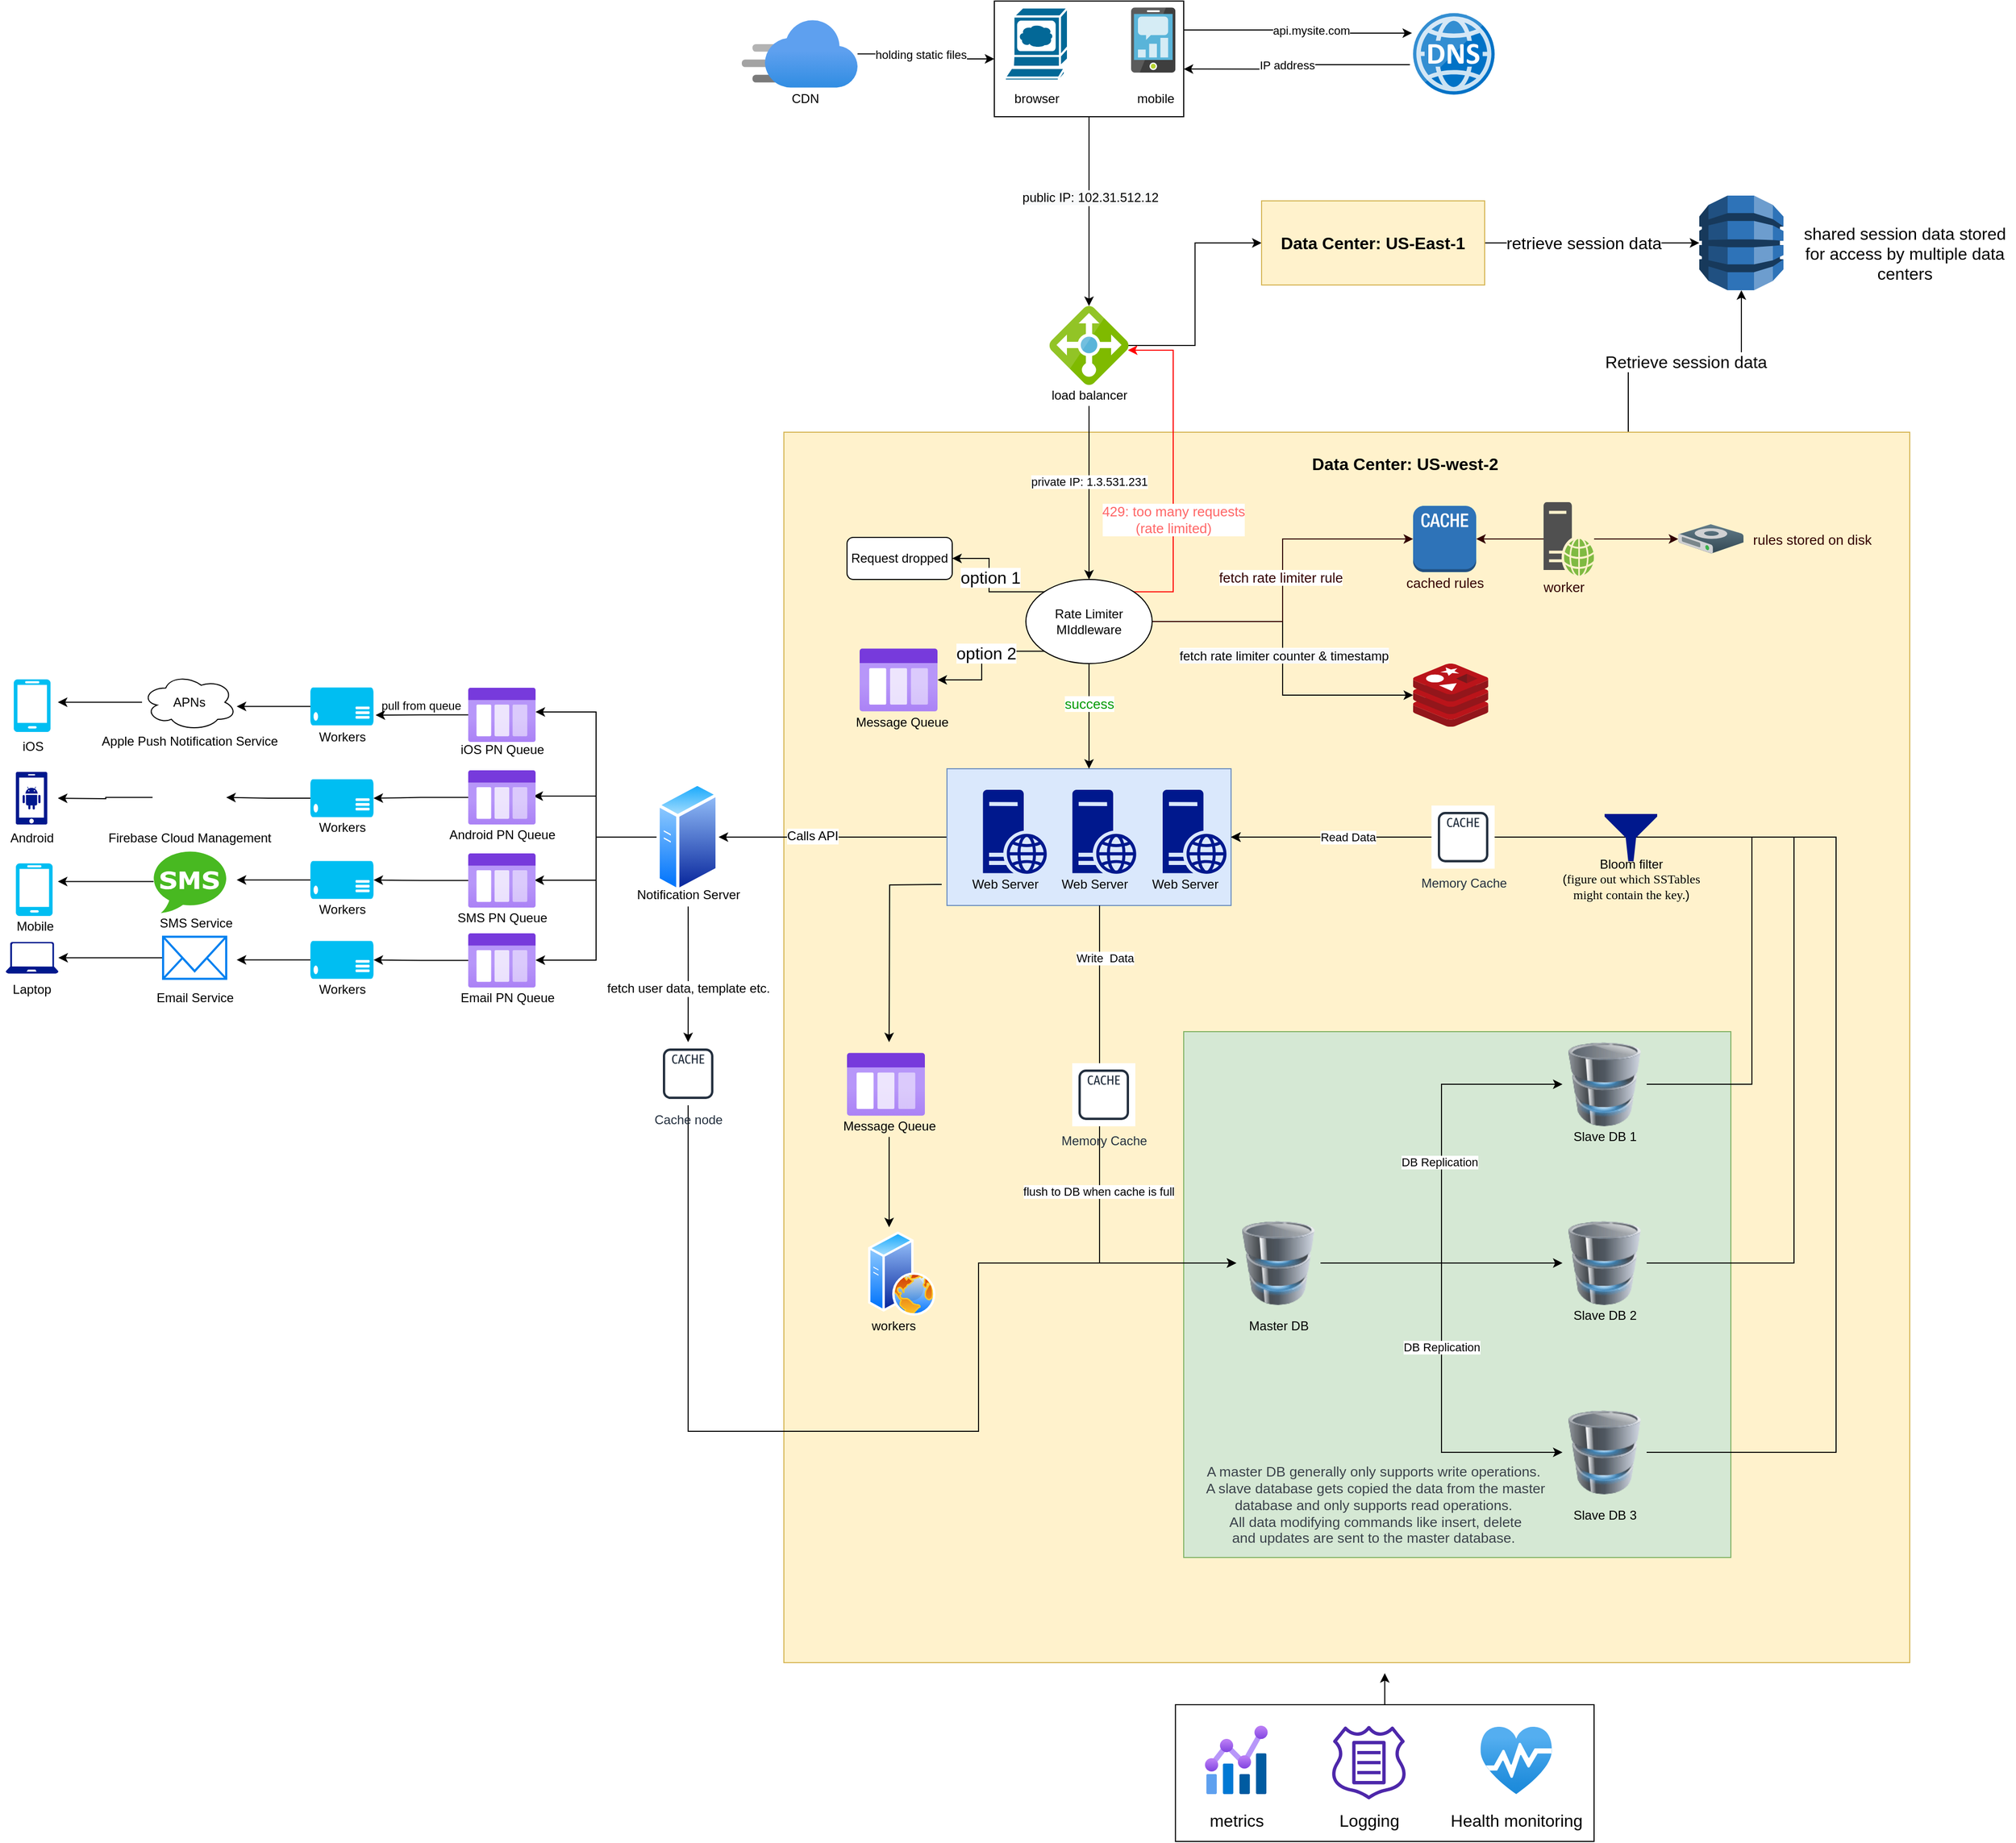 <mxfile version="17.4.0" type="github">
  <diagram id="g0Z6g3J7pojiBN2R_kV6" name="Page-1">
    <mxGraphModel dx="2926" dy="1129" grid="1" gridSize="10" guides="1" tooltips="1" connect="1" arrows="1" fold="1" page="1" pageScale="1" pageWidth="850" pageHeight="1100" math="0" shadow="0">
      <root>
        <mxCell id="0" />
        <mxCell id="1" parent="0" />
        <mxCell id="DfYn52cSpguC2fwRRlm1-100" style="edgeStyle=orthogonalEdgeStyle;rounded=0;orthogonalLoop=1;jettySize=auto;html=1;fontSize=16;strokeColor=default;" parent="1" source="DfYn52cSpguC2fwRRlm1-99" edge="1">
          <mxGeometry relative="1" as="geometry">
            <mxPoint x="321.08" y="1660" as="targetPoint" />
          </mxGeometry>
        </mxCell>
        <mxCell id="DfYn52cSpguC2fwRRlm1-99" value="" style="rounded=0;whiteSpace=wrap;html=1;fontSize=16;" parent="1" vertex="1">
          <mxGeometry x="122.16" y="1690" width="397.84" height="130" as="geometry" />
        </mxCell>
        <mxCell id="DfYn52cSpguC2fwRRlm1-88" value="Retrieve session data" style="edgeStyle=orthogonalEdgeStyle;rounded=0;orthogonalLoop=1;jettySize=auto;html=1;exitX=0.75;exitY=0;exitDx=0;exitDy=0;fontSize=16;strokeColor=default;" parent="1" source="DfYn52cSpguC2fwRRlm1-80" target="DfYn52cSpguC2fwRRlm1-84" edge="1">
          <mxGeometry relative="1" as="geometry" />
        </mxCell>
        <mxCell id="DfYn52cSpguC2fwRRlm1-80" value="" style="rounded=0;whiteSpace=wrap;html=1;fillColor=#fff2cc;strokeColor=#d6b656;" parent="1" vertex="1">
          <mxGeometry x="-250" y="480" width="1070" height="1170" as="geometry" />
        </mxCell>
        <mxCell id="DfYn52cSpguC2fwRRlm1-79" value="Request dropped" style="rounded=1;whiteSpace=wrap;html=1;" parent="1" vertex="1">
          <mxGeometry x="-190" y="580" width="100" height="40" as="geometry" />
        </mxCell>
        <mxCell id="DfYn52cSpguC2fwRRlm1-51" value="" style="verticalLabelPosition=bottom;verticalAlign=top;html=1;shape=mxgraph.basic.rect;fillColor2=none;strokeWidth=1;size=20;indent=5;fillColor=#d5e8d4;strokeColor=#82b366;" parent="1" vertex="1">
          <mxGeometry x="130" y="1050" width="520" height="500" as="geometry" />
        </mxCell>
        <mxCell id="_JEKKD6USTA5bYfqpJS9-34" style="edgeStyle=orthogonalEdgeStyle;rounded=0;orthogonalLoop=1;jettySize=auto;html=1;exitX=0;exitY=0.5;exitDx=0;exitDy=0;entryX=1;entryY=0.5;entryDx=0;entryDy=0;fontSize=12;" edge="1" parent="1" source="DfYn52cSpguC2fwRRlm1-48" target="_JEKKD6USTA5bYfqpJS9-12">
          <mxGeometry relative="1" as="geometry" />
        </mxCell>
        <mxCell id="_JEKKD6USTA5bYfqpJS9-72" value="Calls API" style="edgeLabel;html=1;align=center;verticalAlign=middle;resizable=0;points=[];fontSize=12;" vertex="1" connectable="0" parent="_JEKKD6USTA5bYfqpJS9-34">
          <mxGeometry x="0.18" y="-1" relative="1" as="geometry">
            <mxPoint as="offset" />
          </mxGeometry>
        </mxCell>
        <mxCell id="DfYn52cSpguC2fwRRlm1-48" value="" style="rounded=0;whiteSpace=wrap;html=1;fillColor=#dae8fc;strokeColor=#6c8ebf;" parent="1" vertex="1">
          <mxGeometry x="-95" y="800" width="270" height="130" as="geometry" />
        </mxCell>
        <mxCell id="DfYn52cSpguC2fwRRlm1-7" style="edgeStyle=orthogonalEdgeStyle;rounded=0;orthogonalLoop=1;jettySize=auto;html=1;exitX=1;exitY=0.25;exitDx=0;exitDy=0;entryX=-0.013;entryY=0.245;entryDx=0;entryDy=0;entryPerimeter=0;" parent="1" source="DfYn52cSpguC2fwRRlm1-5" target="DfYn52cSpguC2fwRRlm1-6" edge="1">
          <mxGeometry relative="1" as="geometry" />
        </mxCell>
        <mxCell id="DfYn52cSpguC2fwRRlm1-8" value="api.mysite.com" style="edgeLabel;html=1;align=center;verticalAlign=middle;resizable=0;points=[];" parent="DfYn52cSpguC2fwRRlm1-7" vertex="1" connectable="0">
          <mxGeometry x="0.127" y="3" relative="1" as="geometry">
            <mxPoint as="offset" />
          </mxGeometry>
        </mxCell>
        <mxCell id="DfYn52cSpguC2fwRRlm1-19" style="edgeStyle=orthogonalEdgeStyle;rounded=0;orthogonalLoop=1;jettySize=auto;html=1;" parent="1" source="DfYn52cSpguC2fwRRlm1-5" target="DfYn52cSpguC2fwRRlm1-18" edge="1">
          <mxGeometry relative="1" as="geometry" />
        </mxCell>
        <mxCell id="DfYn52cSpguC2fwRRlm1-28" value="&lt;span style=&quot;font-size: 12px ; background-color: rgb(248 , 249 , 250)&quot;&gt;public IP: 102.31.512.12&lt;/span&gt;" style="edgeLabel;html=1;align=center;verticalAlign=middle;resizable=0;points=[];" parent="DfYn52cSpguC2fwRRlm1-19" vertex="1" connectable="0">
          <mxGeometry x="-0.144" y="1" relative="1" as="geometry">
            <mxPoint as="offset" />
          </mxGeometry>
        </mxCell>
        <mxCell id="DfYn52cSpguC2fwRRlm1-5" value="" style="rounded=0;whiteSpace=wrap;html=1;" parent="1" vertex="1">
          <mxGeometry x="-50" y="70" width="180" height="110" as="geometry" />
        </mxCell>
        <mxCell id="DfYn52cSpguC2fwRRlm1-1" value="" style="shape=mxgraph.cisco.computers_and_peripherals.web_browser;html=1;pointerEvents=1;dashed=0;fillColor=#036897;strokeColor=#ffffff;strokeWidth=2;verticalLabelPosition=bottom;verticalAlign=top;align=center;outlineConnect=0;" parent="1" vertex="1">
          <mxGeometry x="-40" y="76.11" width="60" height="69.5" as="geometry" />
        </mxCell>
        <mxCell id="DfYn52cSpguC2fwRRlm1-9" style="edgeStyle=orthogonalEdgeStyle;rounded=0;orthogonalLoop=1;jettySize=auto;html=1;entryX=1;entryY=0.588;entryDx=0;entryDy=0;entryPerimeter=0;exitX=-0.039;exitY=0.632;exitDx=0;exitDy=0;exitPerimeter=0;" parent="1" source="DfYn52cSpguC2fwRRlm1-6" target="DfYn52cSpguC2fwRRlm1-5" edge="1">
          <mxGeometry relative="1" as="geometry" />
        </mxCell>
        <mxCell id="DfYn52cSpguC2fwRRlm1-10" value="IP address" style="edgeLabel;html=1;align=center;verticalAlign=middle;resizable=0;points=[];" parent="DfYn52cSpguC2fwRRlm1-9" vertex="1" connectable="0">
          <mxGeometry x="0.107" y="-4" relative="1" as="geometry">
            <mxPoint as="offset" />
          </mxGeometry>
        </mxCell>
        <mxCell id="DfYn52cSpguC2fwRRlm1-6" value="" style="sketch=0;aspect=fixed;html=1;points=[];align=center;image;fontSize=12;image=img/lib/mscae/DNS.svg;" parent="1" vertex="1">
          <mxGeometry x="348" y="81.5" width="77.5" height="77.5" as="geometry" />
        </mxCell>
        <mxCell id="DfYn52cSpguC2fwRRlm1-12" style="edgeStyle=orthogonalEdgeStyle;rounded=0;orthogonalLoop=1;jettySize=auto;html=1;entryX=0;entryY=0.5;entryDx=0;entryDy=0;" parent="1" source="DfYn52cSpguC2fwRRlm1-11" target="DfYn52cSpguC2fwRRlm1-5" edge="1">
          <mxGeometry relative="1" as="geometry">
            <mxPoint x="-60" y="110.855" as="targetPoint" />
          </mxGeometry>
        </mxCell>
        <mxCell id="DfYn52cSpguC2fwRRlm1-13" value="holding static files" style="edgeLabel;html=1;align=center;verticalAlign=middle;resizable=0;points=[];" parent="DfYn52cSpguC2fwRRlm1-12" vertex="1" connectable="0">
          <mxGeometry x="0.012" relative="1" as="geometry">
            <mxPoint x="-5" y="-3" as="offset" />
          </mxGeometry>
        </mxCell>
        <mxCell id="DfYn52cSpguC2fwRRlm1-11" value="" style="aspect=fixed;html=1;points=[];align=center;image;fontSize=12;image=img/lib/azure2/app_services/CDN_Profiles.svg;" parent="1" vertex="1">
          <mxGeometry x="-290" y="87.89" width="110" height="64.71" as="geometry" />
        </mxCell>
        <mxCell id="DfYn52cSpguC2fwRRlm1-14" value="CDN" style="text;html=1;align=center;verticalAlign=middle;resizable=0;points=[];autosize=1;strokeColor=none;fillColor=none;" parent="1" vertex="1">
          <mxGeometry x="-250" y="152.6" width="40" height="20" as="geometry" />
        </mxCell>
        <mxCell id="DfYn52cSpguC2fwRRlm1-15" value="" style="sketch=0;aspect=fixed;html=1;points=[];align=center;image;fontSize=12;image=img/lib/mscae/Mobile_Engagement.svg;" parent="1" vertex="1">
          <mxGeometry x="80" y="76.11" width="42.16" height="62" as="geometry" />
        </mxCell>
        <mxCell id="DfYn52cSpguC2fwRRlm1-16" value="browser" style="text;html=1;align=center;verticalAlign=middle;resizable=0;points=[];autosize=1;strokeColor=none;fillColor=none;" parent="1" vertex="1">
          <mxGeometry x="-40" y="152.6" width="60" height="20" as="geometry" />
        </mxCell>
        <mxCell id="DfYn52cSpguC2fwRRlm1-17" value="mobile" style="text;html=1;align=center;verticalAlign=middle;resizable=0;points=[];autosize=1;strokeColor=none;fillColor=none;" parent="1" vertex="1">
          <mxGeometry x="77.5" y="152.6" width="50" height="20" as="geometry" />
        </mxCell>
        <mxCell id="DfYn52cSpguC2fwRRlm1-83" style="edgeStyle=orthogonalEdgeStyle;rounded=0;orthogonalLoop=1;jettySize=auto;html=1;entryX=0;entryY=0.5;entryDx=0;entryDy=0;fontSize=16;strokeColor=default;" parent="1" source="DfYn52cSpguC2fwRRlm1-18" target="DfYn52cSpguC2fwRRlm1-82" edge="1">
          <mxGeometry relative="1" as="geometry" />
        </mxCell>
        <mxCell id="DfYn52cSpguC2fwRRlm1-18" value="" style="sketch=0;aspect=fixed;html=1;points=[];align=center;image;fontSize=12;image=img/lib/mscae/Load_Balancer_feature.svg;" parent="1" vertex="1">
          <mxGeometry x="2.5" y="360" width="75" height="75" as="geometry" />
        </mxCell>
        <mxCell id="DfYn52cSpguC2fwRRlm1-26" style="edgeStyle=orthogonalEdgeStyle;rounded=0;orthogonalLoop=1;jettySize=auto;html=1;entryX=0.5;entryY=0;entryDx=0;entryDy=0;" parent="1" source="DfYn52cSpguC2fwRRlm1-21" target="DfYn52cSpguC2fwRRlm1-22" edge="1">
          <mxGeometry relative="1" as="geometry" />
        </mxCell>
        <mxCell id="DfYn52cSpguC2fwRRlm1-27" value="private IP: 1.3.531.231" style="edgeLabel;html=1;align=center;verticalAlign=middle;resizable=0;points=[];" parent="DfYn52cSpguC2fwRRlm1-26" vertex="1" connectable="0">
          <mxGeometry x="-0.127" relative="1" as="geometry">
            <mxPoint as="offset" />
          </mxGeometry>
        </mxCell>
        <mxCell id="DfYn52cSpguC2fwRRlm1-21" value="load balancer" style="text;html=1;align=center;verticalAlign=middle;resizable=0;points=[];autosize=1;strokeColor=none;fillColor=none;" parent="1" vertex="1">
          <mxGeometry x="-5" y="435" width="90" height="20" as="geometry" />
        </mxCell>
        <mxCell id="DfYn52cSpguC2fwRRlm1-24" style="edgeStyle=orthogonalEdgeStyle;rounded=0;orthogonalLoop=1;jettySize=auto;html=1;" parent="1" source="DfYn52cSpguC2fwRRlm1-22" target="DfYn52cSpguC2fwRRlm1-23" edge="1">
          <mxGeometry relative="1" as="geometry" />
        </mxCell>
        <mxCell id="DfYn52cSpguC2fwRRlm1-116" value="&lt;span style=&quot;color: rgb(0 , 0 , 0) ; font-size: 12px ; background-color: rgb(248 , 249 , 250)&quot;&gt;fetch rate limiter counter &amp;amp; timestamp&lt;/span&gt;" style="edgeLabel;html=1;align=center;verticalAlign=middle;resizable=0;points=[];fontSize=13;fontColor=#FF6666;" parent="DfYn52cSpguC2fwRRlm1-24" vertex="1" connectable="0">
          <mxGeometry x="-0.025" y="1" relative="1" as="geometry">
            <mxPoint y="1" as="offset" />
          </mxGeometry>
        </mxCell>
        <mxCell id="DfYn52cSpguC2fwRRlm1-91" style="edgeStyle=orthogonalEdgeStyle;rounded=0;orthogonalLoop=1;jettySize=auto;html=1;exitX=0;exitY=0;exitDx=0;exitDy=0;entryX=1;entryY=0.5;entryDx=0;entryDy=0;fontSize=16;strokeColor=default;" parent="1" source="DfYn52cSpguC2fwRRlm1-22" target="DfYn52cSpguC2fwRRlm1-79" edge="1">
          <mxGeometry relative="1" as="geometry" />
        </mxCell>
        <mxCell id="DfYn52cSpguC2fwRRlm1-104" value="option 1" style="edgeLabel;html=1;align=center;verticalAlign=middle;resizable=0;points=[];fontSize=16;" parent="DfYn52cSpguC2fwRRlm1-91" vertex="1" connectable="0">
          <mxGeometry x="0.111" y="-1" relative="1" as="geometry">
            <mxPoint as="offset" />
          </mxGeometry>
        </mxCell>
        <mxCell id="DfYn52cSpguC2fwRRlm1-103" style="edgeStyle=orthogonalEdgeStyle;rounded=0;orthogonalLoop=1;jettySize=auto;html=1;exitX=0;exitY=1;exitDx=0;exitDy=0;fontSize=16;strokeColor=default;" parent="1" source="DfYn52cSpguC2fwRRlm1-22" target="DfYn52cSpguC2fwRRlm1-101" edge="1">
          <mxGeometry relative="1" as="geometry" />
        </mxCell>
        <mxCell id="DfYn52cSpguC2fwRRlm1-105" value="option 2" style="edgeLabel;html=1;align=center;verticalAlign=middle;resizable=0;points=[];fontSize=16;" parent="DfYn52cSpguC2fwRRlm1-103" vertex="1" connectable="0">
          <mxGeometry x="-0.138" y="1" relative="1" as="geometry">
            <mxPoint as="offset" />
          </mxGeometry>
        </mxCell>
        <mxCell id="DfYn52cSpguC2fwRRlm1-108" style="edgeStyle=orthogonalEdgeStyle;rounded=0;orthogonalLoop=1;jettySize=auto;html=1;exitX=0.5;exitY=1;exitDx=0;exitDy=0;fontSize=16;strokeColor=default;" parent="1" source="DfYn52cSpguC2fwRRlm1-22" target="DfYn52cSpguC2fwRRlm1-48" edge="1">
          <mxGeometry relative="1" as="geometry">
            <Array as="points">
              <mxPoint x="40" y="770" />
              <mxPoint x="40" y="770" />
            </Array>
          </mxGeometry>
        </mxCell>
        <mxCell id="DfYn52cSpguC2fwRRlm1-125" value="&lt;font color=&quot;#009900&quot;&gt;success&lt;/font&gt;" style="edgeLabel;html=1;align=center;verticalAlign=middle;resizable=0;points=[];fontSize=13;fontColor=#330000;" parent="DfYn52cSpguC2fwRRlm1-108" vertex="1" connectable="0">
          <mxGeometry x="-0.24" relative="1" as="geometry">
            <mxPoint as="offset" />
          </mxGeometry>
        </mxCell>
        <mxCell id="DfYn52cSpguC2fwRRlm1-110" style="edgeStyle=orthogonalEdgeStyle;rounded=0;orthogonalLoop=1;jettySize=auto;html=1;exitX=1;exitY=0;exitDx=0;exitDy=0;entryX=0.993;entryY=0.56;entryDx=0;entryDy=0;entryPerimeter=0;fontSize=16;strokeColor=#FF0000;" parent="1" source="DfYn52cSpguC2fwRRlm1-22" target="DfYn52cSpguC2fwRRlm1-18" edge="1">
          <mxGeometry relative="1" as="geometry">
            <Array as="points">
              <mxPoint x="120" y="632" />
              <mxPoint x="120" y="402" />
            </Array>
          </mxGeometry>
        </mxCell>
        <mxCell id="DfYn52cSpguC2fwRRlm1-111" value="&lt;font color=&quot;#ff6666&quot;&gt;429: too many requests&lt;br&gt;(rate limited)&lt;/font&gt;" style="edgeLabel;html=1;align=center;verticalAlign=middle;resizable=0;points=[];fontSize=13;" parent="DfYn52cSpguC2fwRRlm1-110" vertex="1" connectable="0">
          <mxGeometry x="-0.315" relative="1" as="geometry">
            <mxPoint as="offset" />
          </mxGeometry>
        </mxCell>
        <mxCell id="DfYn52cSpguC2fwRRlm1-118" style="edgeStyle=orthogonalEdgeStyle;rounded=0;orthogonalLoop=1;jettySize=auto;html=1;entryX=0;entryY=0.5;entryDx=0;entryDy=0;entryPerimeter=0;fontSize=13;fontColor=#FF6666;strokeColor=#330000;" parent="1" source="DfYn52cSpguC2fwRRlm1-22" target="DfYn52cSpguC2fwRRlm1-112" edge="1">
          <mxGeometry relative="1" as="geometry" />
        </mxCell>
        <mxCell id="DfYn52cSpguC2fwRRlm1-124" value="fetch rate limiter rule" style="edgeLabel;html=1;align=center;verticalAlign=middle;resizable=0;points=[];fontSize=13;fontColor=#330000;" parent="DfYn52cSpguC2fwRRlm1-118" vertex="1" connectable="0">
          <mxGeometry x="0.017" y="2" relative="1" as="geometry">
            <mxPoint as="offset" />
          </mxGeometry>
        </mxCell>
        <mxCell id="DfYn52cSpguC2fwRRlm1-22" value="Rate Limiter&lt;br&gt;MIddleware" style="ellipse;whiteSpace=wrap;html=1;" parent="1" vertex="1">
          <mxGeometry x="-20" y="620" width="120" height="80" as="geometry" />
        </mxCell>
        <mxCell id="DfYn52cSpguC2fwRRlm1-23" value="" style="sketch=0;aspect=fixed;html=1;points=[];align=center;image;fontSize=12;image=img/lib/mscae/Cache_Redis_Product.svg;" parent="1" vertex="1">
          <mxGeometry x="348" y="700" width="71.42" height="60" as="geometry" />
        </mxCell>
        <mxCell id="DfYn52cSpguC2fwRRlm1-30" value="" style="sketch=0;aspect=fixed;pointerEvents=1;shadow=0;dashed=0;html=1;strokeColor=none;labelPosition=center;verticalLabelPosition=bottom;verticalAlign=top;align=center;fillColor=#00188D;shape=mxgraph.mscae.enterprise.web_server" parent="1" vertex="1">
          <mxGeometry x="24.2" y="820" width="60.8" height="80" as="geometry" />
        </mxCell>
        <mxCell id="DfYn52cSpguC2fwRRlm1-29" value="" style="sketch=0;aspect=fixed;pointerEvents=1;shadow=0;dashed=0;html=1;strokeColor=none;labelPosition=center;verticalLabelPosition=bottom;verticalAlign=top;align=center;fillColor=#00188D;shape=mxgraph.mscae.enterprise.web_server" parent="1" vertex="1">
          <mxGeometry x="-60.8" y="820" width="60.8" height="80" as="geometry" />
        </mxCell>
        <mxCell id="DfYn52cSpguC2fwRRlm1-31" value="" style="sketch=0;aspect=fixed;pointerEvents=1;shadow=0;dashed=0;html=1;strokeColor=none;labelPosition=center;verticalLabelPosition=bottom;verticalAlign=top;align=center;fillColor=#00188D;shape=mxgraph.mscae.enterprise.web_server" parent="1" vertex="1">
          <mxGeometry x="110" y="820" width="60.8" height="80" as="geometry" />
        </mxCell>
        <mxCell id="DfYn52cSpguC2fwRRlm1-71" style="edgeStyle=orthogonalEdgeStyle;rounded=0;orthogonalLoop=1;jettySize=auto;html=1;strokeColor=default;" parent="1" edge="1">
          <mxGeometry relative="1" as="geometry">
            <mxPoint x="-150" y="1060" as="targetPoint" />
            <mxPoint x="-100" y="910" as="sourcePoint" />
          </mxGeometry>
        </mxCell>
        <mxCell id="DfYn52cSpguC2fwRRlm1-32" value="Web Server" style="text;html=1;align=center;verticalAlign=middle;resizable=0;points=[];autosize=1;strokeColor=none;fillColor=none;" parent="1" vertex="1">
          <mxGeometry x="-80" y="900" width="80" height="20" as="geometry" />
        </mxCell>
        <mxCell id="DfYn52cSpguC2fwRRlm1-56" style="edgeStyle=orthogonalEdgeStyle;rounded=0;orthogonalLoop=1;jettySize=auto;html=1;entryX=0;entryY=0.5;entryDx=0;entryDy=0;" parent="1" target="DfYn52cSpguC2fwRRlm1-35" edge="1">
          <mxGeometry relative="1" as="geometry">
            <mxPoint x="45" y="1090" as="targetPoint" />
            <mxPoint x="50" y="930" as="sourcePoint" />
            <Array as="points">
              <mxPoint x="50" y="1270" />
            </Array>
          </mxGeometry>
        </mxCell>
        <mxCell id="DfYn52cSpguC2fwRRlm1-57" value="Write&amp;nbsp; Data" style="edgeLabel;html=1;align=center;verticalAlign=middle;resizable=0;points=[];" parent="DfYn52cSpguC2fwRRlm1-56" vertex="1" connectable="0">
          <mxGeometry x="-0.129" y="1" relative="1" as="geometry">
            <mxPoint x="4" y="-155" as="offset" />
          </mxGeometry>
        </mxCell>
        <mxCell id="_JEKKD6USTA5bYfqpJS9-5" value="flush to DB when cache is full" style="edgeLabel;html=1;align=center;verticalAlign=middle;resizable=0;points=[];" vertex="1" connectable="0" parent="DfYn52cSpguC2fwRRlm1-56">
          <mxGeometry x="0.157" y="-1" relative="1" as="geometry">
            <mxPoint as="offset" />
          </mxGeometry>
        </mxCell>
        <mxCell id="DfYn52cSpguC2fwRRlm1-33" value="Web Server" style="text;html=1;align=center;verticalAlign=middle;resizable=0;points=[];autosize=1;strokeColor=none;fillColor=none;" parent="1" vertex="1">
          <mxGeometry x="5" y="900" width="80" height="20" as="geometry" />
        </mxCell>
        <mxCell id="DfYn52cSpguC2fwRRlm1-34" value="Web Server" style="text;html=1;align=center;verticalAlign=middle;resizable=0;points=[];autosize=1;strokeColor=none;fillColor=none;" parent="1" vertex="1">
          <mxGeometry x="90.8" y="900" width="80" height="20" as="geometry" />
        </mxCell>
        <mxCell id="DfYn52cSpguC2fwRRlm1-43" style="edgeStyle=orthogonalEdgeStyle;rounded=0;orthogonalLoop=1;jettySize=auto;html=1;entryX=0;entryY=0.5;entryDx=0;entryDy=0;" parent="1" source="DfYn52cSpguC2fwRRlm1-35" target="DfYn52cSpguC2fwRRlm1-38" edge="1">
          <mxGeometry relative="1" as="geometry" />
        </mxCell>
        <mxCell id="DfYn52cSpguC2fwRRlm1-46" value="DB Replication" style="edgeLabel;html=1;align=center;verticalAlign=middle;resizable=0;points=[];" parent="DfYn52cSpguC2fwRRlm1-43" vertex="1" connectable="0">
          <mxGeometry x="0.055" y="2" relative="1" as="geometry">
            <mxPoint as="offset" />
          </mxGeometry>
        </mxCell>
        <mxCell id="DfYn52cSpguC2fwRRlm1-44" style="edgeStyle=orthogonalEdgeStyle;rounded=0;orthogonalLoop=1;jettySize=auto;html=1;" parent="1" source="DfYn52cSpguC2fwRRlm1-35" target="DfYn52cSpguC2fwRRlm1-37" edge="1">
          <mxGeometry relative="1" as="geometry" />
        </mxCell>
        <mxCell id="DfYn52cSpguC2fwRRlm1-45" style="edgeStyle=orthogonalEdgeStyle;rounded=0;orthogonalLoop=1;jettySize=auto;html=1;entryX=0;entryY=0.5;entryDx=0;entryDy=0;" parent="1" source="DfYn52cSpguC2fwRRlm1-35" target="DfYn52cSpguC2fwRRlm1-36" edge="1">
          <mxGeometry relative="1" as="geometry" />
        </mxCell>
        <mxCell id="DfYn52cSpguC2fwRRlm1-47" value="DB Replication" style="edgeLabel;html=1;align=center;verticalAlign=middle;resizable=0;points=[];" parent="DfYn52cSpguC2fwRRlm1-45" vertex="1" connectable="0">
          <mxGeometry x="-0.176" relative="1" as="geometry">
            <mxPoint y="26" as="offset" />
          </mxGeometry>
        </mxCell>
        <mxCell id="DfYn52cSpguC2fwRRlm1-35" value="" style="image;html=1;image=img/lib/clip_art/computers/Database_128x128.png" parent="1" vertex="1">
          <mxGeometry x="180" y="1230" width="80" height="80" as="geometry" />
        </mxCell>
        <mxCell id="DfYn52cSpguC2fwRRlm1-67" style="edgeStyle=orthogonalEdgeStyle;rounded=0;orthogonalLoop=1;jettySize=auto;html=1;entryX=1;entryY=0.5;entryDx=0;entryDy=0;strokeColor=default;" parent="1" source="DfYn52cSpguC2fwRRlm1-36" target="DfYn52cSpguC2fwRRlm1-48" edge="1">
          <mxGeometry relative="1" as="geometry">
            <Array as="points">
              <mxPoint x="750" y="1450" />
              <mxPoint x="750" y="865" />
            </Array>
          </mxGeometry>
        </mxCell>
        <mxCell id="DfYn52cSpguC2fwRRlm1-36" value="" style="image;html=1;image=img/lib/clip_art/computers/Database_128x128.png" parent="1" vertex="1">
          <mxGeometry x="490" y="1410" width="80" height="80" as="geometry" />
        </mxCell>
        <mxCell id="DfYn52cSpguC2fwRRlm1-66" style="edgeStyle=orthogonalEdgeStyle;rounded=0;orthogonalLoop=1;jettySize=auto;html=1;entryX=1;entryY=0.5;entryDx=0;entryDy=0;strokeColor=default;" parent="1" source="DfYn52cSpguC2fwRRlm1-37" target="DfYn52cSpguC2fwRRlm1-48" edge="1">
          <mxGeometry relative="1" as="geometry">
            <Array as="points">
              <mxPoint x="710" y="1270" />
              <mxPoint x="710" y="865" />
            </Array>
          </mxGeometry>
        </mxCell>
        <mxCell id="DfYn52cSpguC2fwRRlm1-37" value="" style="image;html=1;image=img/lib/clip_art/computers/Database_128x128.png" parent="1" vertex="1">
          <mxGeometry x="490" y="1230" width="80" height="80" as="geometry" />
        </mxCell>
        <mxCell id="DfYn52cSpguC2fwRRlm1-65" style="edgeStyle=orthogonalEdgeStyle;rounded=0;orthogonalLoop=1;jettySize=auto;html=1;entryX=1;entryY=0.5;entryDx=0;entryDy=0;strokeColor=default;" parent="1" source="DfYn52cSpguC2fwRRlm1-38" target="DfYn52cSpguC2fwRRlm1-48" edge="1">
          <mxGeometry relative="1" as="geometry">
            <Array as="points">
              <mxPoint x="670" y="1100" />
              <mxPoint x="670" y="865" />
            </Array>
          </mxGeometry>
        </mxCell>
        <mxCell id="DfYn52cSpguC2fwRRlm1-68" value="Read Data" style="edgeLabel;html=1;align=center;verticalAlign=middle;resizable=0;points=[];" parent="DfYn52cSpguC2fwRRlm1-65" vertex="1" connectable="0">
          <mxGeometry x="0.428" y="4" relative="1" as="geometry">
            <mxPoint x="-127" y="-4" as="offset" />
          </mxGeometry>
        </mxCell>
        <mxCell id="DfYn52cSpguC2fwRRlm1-38" value="" style="image;html=1;image=img/lib/clip_art/computers/Database_128x128.png" parent="1" vertex="1">
          <mxGeometry x="490" y="1060" width="80" height="80" as="geometry" />
        </mxCell>
        <mxCell id="DfYn52cSpguC2fwRRlm1-39" value="Master DB" style="text;html=1;align=center;verticalAlign=middle;resizable=0;points=[];autosize=1;strokeColor=none;fillColor=none;" parent="1" vertex="1">
          <mxGeometry x="185" y="1320" width="70" height="20" as="geometry" />
        </mxCell>
        <mxCell id="DfYn52cSpguC2fwRRlm1-40" value="Slave DB 1" style="text;html=1;align=center;verticalAlign=middle;resizable=0;points=[];autosize=1;strokeColor=none;fillColor=none;" parent="1" vertex="1">
          <mxGeometry x="490" y="1140" width="80" height="20" as="geometry" />
        </mxCell>
        <mxCell id="DfYn52cSpguC2fwRRlm1-41" value="Slave DB 3" style="text;html=1;align=center;verticalAlign=middle;resizable=0;points=[];autosize=1;strokeColor=none;fillColor=none;" parent="1" vertex="1">
          <mxGeometry x="490" y="1500" width="80" height="20" as="geometry" />
        </mxCell>
        <mxCell id="DfYn52cSpguC2fwRRlm1-42" value="Slave DB 2" style="text;html=1;align=center;verticalAlign=middle;resizable=0;points=[];autosize=1;strokeColor=none;fillColor=none;" parent="1" vertex="1">
          <mxGeometry x="490" y="1310" width="80" height="20" as="geometry" />
        </mxCell>
        <mxCell id="DfYn52cSpguC2fwRRlm1-69" value="&lt;span data-lucid-type=&quot;application/vnd.lucid.text&quot; data-lucid-content=&quot;{&amp;#34;t&amp;#34;:&amp;#34;A master DB generally only supports wirte operations.  A slave database gets copied of the data from the master database and only supports read operations. All data modifying commands like insert,delete and update are sent to master databse.&amp;#34;,&amp;#34;m&amp;#34;:[{&amp;#34;s&amp;#34;:0,&amp;#34;n&amp;#34;:&amp;#34;c&amp;#34;,&amp;#34;v&amp;#34;:&amp;#34;3a414aff&amp;#34;,&amp;#34;e&amp;#34;:241},{&amp;#34;s&amp;#34;:0,&amp;#34;n&amp;#34;:&amp;#34;s&amp;#34;,&amp;#34;v&amp;#34;:17.778,&amp;#34;e&amp;#34;:241}]}&quot;&gt;&lt;span style=&quot;color: #3a414a ; font-size: 13.333px&quot;&gt;A master DB generally only supports write operations. &lt;br&gt;&amp;nbsp;A slave database gets copied the data from the master &lt;br&gt;database&amp;nbsp;and only supports read operations.&lt;br&gt;&amp;nbsp;All data modifying commands like insert, delete &lt;br&gt;and updates are sent to the master database.&lt;/span&gt;&lt;/span&gt;" style="text;html=1;align=center;verticalAlign=middle;resizable=0;points=[];autosize=1;strokeColor=none;fillColor=none;" parent="1" vertex="1">
          <mxGeometry x="140" y="1460" width="340" height="80" as="geometry" />
        </mxCell>
        <mxCell id="DfYn52cSpguC2fwRRlm1-70" value="" style="aspect=fixed;html=1;points=[];align=center;image;fontSize=12;image=img/lib/azure2/general/Storage_Queue.svg;" parent="1" vertex="1">
          <mxGeometry x="-190" y="1070" width="74" height="60.13" as="geometry" />
        </mxCell>
        <mxCell id="DfYn52cSpguC2fwRRlm1-72" value="" style="aspect=fixed;perimeter=ellipsePerimeter;html=1;align=center;shadow=0;dashed=0;spacingTop=3;image;image=img/lib/active_directory/web_server.svg;" parent="1" vertex="1">
          <mxGeometry x="-170" y="1240" width="64" height="80" as="geometry" />
        </mxCell>
        <mxCell id="DfYn52cSpguC2fwRRlm1-76" style="edgeStyle=orthogonalEdgeStyle;rounded=0;orthogonalLoop=1;jettySize=auto;html=1;entryX=0.313;entryY=-0.05;entryDx=0;entryDy=0;entryPerimeter=0;strokeColor=default;" parent="1" source="DfYn52cSpguC2fwRRlm1-75" target="DfYn52cSpguC2fwRRlm1-72" edge="1">
          <mxGeometry relative="1" as="geometry" />
        </mxCell>
        <mxCell id="DfYn52cSpguC2fwRRlm1-75" value="Message Queue" style="text;html=1;align=center;verticalAlign=middle;resizable=0;points=[];autosize=1;strokeColor=none;fillColor=none;" parent="1" vertex="1">
          <mxGeometry x="-200" y="1130.13" width="100" height="20" as="geometry" />
        </mxCell>
        <mxCell id="DfYn52cSpguC2fwRRlm1-77" value="workers" style="text;html=1;align=center;verticalAlign=middle;resizable=0;points=[];autosize=1;strokeColor=none;fillColor=none;" parent="1" vertex="1">
          <mxGeometry x="-176" y="1320" width="60" height="20" as="geometry" />
        </mxCell>
        <mxCell id="DfYn52cSpguC2fwRRlm1-81" value="Data Center: US-west-2" style="text;html=1;align=center;verticalAlign=middle;resizable=0;points=[];autosize=1;strokeColor=none;fillColor=none;fontStyle=1;spacing=4;fontSize=16;" parent="1" vertex="1">
          <mxGeometry x="240" y="495" width="200" height="30" as="geometry" />
        </mxCell>
        <mxCell id="DfYn52cSpguC2fwRRlm1-85" style="edgeStyle=orthogonalEdgeStyle;rounded=0;orthogonalLoop=1;jettySize=auto;html=1;fontSize=16;strokeColor=default;" parent="1" source="DfYn52cSpguC2fwRRlm1-82" target="DfYn52cSpguC2fwRRlm1-84" edge="1">
          <mxGeometry relative="1" as="geometry" />
        </mxCell>
        <mxCell id="DfYn52cSpguC2fwRRlm1-86" value="retrieve session data" style="edgeLabel;html=1;align=center;verticalAlign=middle;resizable=0;points=[];fontSize=16;" parent="DfYn52cSpguC2fwRRlm1-85" vertex="1" connectable="0">
          <mxGeometry x="-0.287" y="-1" relative="1" as="geometry">
            <mxPoint x="21" y="-1" as="offset" />
          </mxGeometry>
        </mxCell>
        <mxCell id="DfYn52cSpguC2fwRRlm1-82" value="&lt;b&gt;Data Center: US-East-1&lt;/b&gt;" style="rounded=0;whiteSpace=wrap;html=1;fontSize=16;fillColor=#fff2cc;strokeColor=#d6b656;" parent="1" vertex="1">
          <mxGeometry x="204" y="260" width="212" height="80" as="geometry" />
        </mxCell>
        <mxCell id="DfYn52cSpguC2fwRRlm1-84" value="" style="outlineConnect=0;dashed=0;verticalLabelPosition=bottom;verticalAlign=top;align=center;html=1;shape=mxgraph.aws3.dynamo_db;fillColor=#2E73B8;gradientColor=none;fontSize=16;" parent="1" vertex="1">
          <mxGeometry x="620" y="255" width="80" height="90" as="geometry" />
        </mxCell>
        <mxCell id="DfYn52cSpguC2fwRRlm1-89" value="shared session data stored&lt;br&gt;for access by multiple data&lt;br&gt;centers" style="text;html=1;align=center;verticalAlign=middle;resizable=0;points=[];autosize=1;strokeColor=none;fillColor=none;fontSize=16;" parent="1" vertex="1">
          <mxGeometry x="710" y="280" width="210" height="60" as="geometry" />
        </mxCell>
        <mxCell id="DfYn52cSpguC2fwRRlm1-92" value="" style="aspect=fixed;html=1;points=[];align=center;image;fontSize=12;image=img/lib/azure2/management_governance/Metrics.svg;" parent="1" vertex="1">
          <mxGeometry x="150" y="1710" width="60" height="65" as="geometry" />
        </mxCell>
        <mxCell id="DfYn52cSpguC2fwRRlm1-94" value="" style="aspect=fixed;html=1;points=[];align=center;image;fontSize=12;image=img/lib/azure2/general/Service_Health.svg;" parent="1" vertex="1">
          <mxGeometry x="412" y="1711" width="68" height="64" as="geometry" />
        </mxCell>
        <mxCell id="DfYn52cSpguC2fwRRlm1-95" value="metrics" style="text;html=1;align=center;verticalAlign=middle;resizable=0;points=[];autosize=1;strokeColor=none;fillColor=none;fontSize=16;" parent="1" vertex="1">
          <mxGeometry x="145" y="1790" width="70" height="20" as="geometry" />
        </mxCell>
        <mxCell id="DfYn52cSpguC2fwRRlm1-96" value="Health monitoring" style="text;html=1;align=center;verticalAlign=middle;resizable=0;points=[];autosize=1;strokeColor=none;fillColor=none;fontSize=16;" parent="1" vertex="1">
          <mxGeometry x="376" y="1790" width="140" height="20" as="geometry" />
        </mxCell>
        <mxCell id="DfYn52cSpguC2fwRRlm1-97" value="" style="sketch=0;outlineConnect=0;fontColor=#232F3E;gradientColor=none;fillColor=#4D27AA;strokeColor=none;dashed=0;verticalLabelPosition=bottom;verticalAlign=top;align=center;html=1;fontSize=12;fontStyle=0;aspect=fixed;pointerEvents=1;shape=mxgraph.aws4.route_53_resolver_query_logging;" parent="1" vertex="1">
          <mxGeometry x="271" y="1710" width="70" height="70" as="geometry" />
        </mxCell>
        <mxCell id="DfYn52cSpguC2fwRRlm1-98" value="Logging" style="text;html=1;align=center;verticalAlign=middle;resizable=0;points=[];autosize=1;strokeColor=none;fillColor=none;fontSize=16;" parent="1" vertex="1">
          <mxGeometry x="271" y="1790" width="70" height="20" as="geometry" />
        </mxCell>
        <mxCell id="DfYn52cSpguC2fwRRlm1-101" value="" style="aspect=fixed;html=1;points=[];align=center;image;fontSize=12;image=img/lib/azure2/general/Storage_Queue.svg;" parent="1" vertex="1">
          <mxGeometry x="-178" y="685.5" width="74" height="60.13" as="geometry" />
        </mxCell>
        <mxCell id="DfYn52cSpguC2fwRRlm1-102" value="Message Queue" style="text;html=1;align=center;verticalAlign=middle;resizable=0;points=[];autosize=1;strokeColor=none;fillColor=none;" parent="1" vertex="1">
          <mxGeometry x="-188" y="745.63" width="100" height="20" as="geometry" />
        </mxCell>
        <mxCell id="DfYn52cSpguC2fwRRlm1-112" value="" style="outlineConnect=0;dashed=0;verticalLabelPosition=bottom;verticalAlign=top;align=center;html=1;shape=mxgraph.aws3.cache_node;fillColor=#2E73B8;gradientColor=none;fontSize=13;fontColor=#FF6666;" parent="1" vertex="1">
          <mxGeometry x="348" y="550" width="60" height="63" as="geometry" />
        </mxCell>
        <mxCell id="DfYn52cSpguC2fwRRlm1-120" style="edgeStyle=orthogonalEdgeStyle;rounded=0;orthogonalLoop=1;jettySize=auto;html=1;entryX=1;entryY=0.5;entryDx=0;entryDy=0;entryPerimeter=0;fontSize=13;fontColor=#330000;strokeColor=#330000;" parent="1" source="DfYn52cSpguC2fwRRlm1-113" target="DfYn52cSpguC2fwRRlm1-112" edge="1">
          <mxGeometry relative="1" as="geometry" />
        </mxCell>
        <mxCell id="DfYn52cSpguC2fwRRlm1-121" style="edgeStyle=orthogonalEdgeStyle;rounded=0;orthogonalLoop=1;jettySize=auto;html=1;fontSize=13;fontColor=#330000;strokeColor=#330000;" parent="1" source="DfYn52cSpguC2fwRRlm1-113" target="DfYn52cSpguC2fwRRlm1-114" edge="1">
          <mxGeometry relative="1" as="geometry" />
        </mxCell>
        <mxCell id="DfYn52cSpguC2fwRRlm1-113" value="" style="sketch=0;pointerEvents=1;shadow=0;dashed=0;html=1;strokeColor=none;fillColor=#505050;labelPosition=center;verticalLabelPosition=bottom;verticalAlign=top;outlineConnect=0;align=center;shape=mxgraph.office.servers.web_server_green;fontSize=13;fontColor=#FF6666;" parent="1" vertex="1">
          <mxGeometry x="472" y="546.5" width="48" height="70" as="geometry" />
        </mxCell>
        <mxCell id="DfYn52cSpguC2fwRRlm1-114" value="" style="shadow=0;dashed=0;html=1;labelPosition=center;verticalLabelPosition=bottom;verticalAlign=top;align=center;outlineConnect=0;shape=mxgraph.veeam.3d.hard_drive;fillColor=#637D8A;gradientColor=#324752;strokeColor=none;fontSize=13;fontColor=#FF6666;" parent="1" vertex="1">
          <mxGeometry x="600" y="567.5" width="62" height="28" as="geometry" />
        </mxCell>
        <mxCell id="DfYn52cSpguC2fwRRlm1-119" value="&lt;font color=&quot;#330000&quot;&gt;cached rules&lt;/font&gt;" style="text;html=1;align=center;verticalAlign=middle;resizable=0;points=[];autosize=1;strokeColor=none;fillColor=none;fontSize=13;fontColor=#FF6666;" parent="1" vertex="1">
          <mxGeometry x="333" y="613" width="90" height="20" as="geometry" />
        </mxCell>
        <mxCell id="DfYn52cSpguC2fwRRlm1-122" value="rules stored on disk" style="text;html=1;align=center;verticalAlign=middle;resizable=0;points=[];autosize=1;strokeColor=none;fillColor=none;fontSize=13;fontColor=#330000;" parent="1" vertex="1">
          <mxGeometry x="662" y="571.5" width="130" height="20" as="geometry" />
        </mxCell>
        <mxCell id="DfYn52cSpguC2fwRRlm1-123" value="worker" style="text;html=1;align=center;verticalAlign=middle;resizable=0;points=[];autosize=1;strokeColor=none;fillColor=none;fontSize=13;fontColor=#330000;" parent="1" vertex="1">
          <mxGeometry x="466" y="616.5" width="50" height="20" as="geometry" />
        </mxCell>
        <mxCell id="_JEKKD6USTA5bYfqpJS9-4" value="Memory Cache" style="sketch=0;outlineConnect=0;fontColor=#232F3E;gradientColor=none;strokeColor=#232F3E;fillColor=#ffffff;dashed=0;verticalLabelPosition=bottom;verticalAlign=top;align=center;html=1;fontSize=12;fontStyle=0;aspect=fixed;shape=mxgraph.aws4.resourceIcon;resIcon=mxgraph.aws4.cache_node;" vertex="1" parent="1">
          <mxGeometry x="24" y="1080" width="60" height="60" as="geometry" />
        </mxCell>
        <mxCell id="_JEKKD6USTA5bYfqpJS9-6" value="Memory Cache" style="sketch=0;outlineConnect=0;fontColor=#232F3E;gradientColor=none;strokeColor=#232F3E;fillColor=#ffffff;dashed=0;verticalLabelPosition=bottom;verticalAlign=top;align=center;html=1;fontSize=12;fontStyle=0;aspect=fixed;shape=mxgraph.aws4.resourceIcon;resIcon=mxgraph.aws4.cache_node;" vertex="1" parent="1">
          <mxGeometry x="365.5" y="835" width="60" height="60" as="geometry" />
        </mxCell>
        <mxCell id="_JEKKD6USTA5bYfqpJS9-10" value="" style="sketch=0;aspect=fixed;pointerEvents=1;shadow=0;dashed=0;html=1;strokeColor=none;labelPosition=center;verticalLabelPosition=bottom;verticalAlign=top;align=center;fillColor=#00188D;shape=mxgraph.mscae.enterprise.filter" vertex="1" parent="1">
          <mxGeometry x="530" y="843" width="50" height="45" as="geometry" />
        </mxCell>
        <mxCell id="_JEKKD6USTA5bYfqpJS9-11" value="Bloom filter &lt;br&gt;(&lt;font style=&quot;font-size: 12px&quot;&gt;&lt;span style=&quot;font-family: &amp;#34;liberationserif&amp;#34;&quot;&gt;figure out which SSTables &lt;br&gt;might contain the key.&lt;/span&gt;)&lt;/font&gt;" style="text;html=1;align=center;verticalAlign=middle;resizable=0;points=[];autosize=1;strokeColor=none;fillColor=none;" vertex="1" parent="1">
          <mxGeometry x="475" y="880" width="160" height="50" as="geometry" />
        </mxCell>
        <mxCell id="_JEKKD6USTA5bYfqpJS9-35" style="edgeStyle=orthogonalEdgeStyle;rounded=0;orthogonalLoop=1;jettySize=auto;html=1;entryX=1;entryY=0.447;entryDx=0;entryDy=0;entryPerimeter=0;fontSize=12;" edge="1" parent="1" source="_JEKKD6USTA5bYfqpJS9-12" target="_JEKKD6USTA5bYfqpJS9-13">
          <mxGeometry relative="1" as="geometry" />
        </mxCell>
        <mxCell id="_JEKKD6USTA5bYfqpJS9-36" style="edgeStyle=orthogonalEdgeStyle;rounded=0;orthogonalLoop=1;jettySize=auto;html=1;exitX=0;exitY=0.5;exitDx=0;exitDy=0;entryX=0.969;entryY=0.476;entryDx=0;entryDy=0;entryPerimeter=0;fontSize=12;" edge="1" parent="1" source="_JEKKD6USTA5bYfqpJS9-12" target="_JEKKD6USTA5bYfqpJS9-14">
          <mxGeometry relative="1" as="geometry" />
        </mxCell>
        <mxCell id="_JEKKD6USTA5bYfqpJS9-37" style="edgeStyle=orthogonalEdgeStyle;rounded=0;orthogonalLoop=1;jettySize=auto;html=1;exitX=0;exitY=0.5;exitDx=0;exitDy=0;entryX=0.984;entryY=0.495;entryDx=0;entryDy=0;entryPerimeter=0;fontSize=12;" edge="1" parent="1" source="_JEKKD6USTA5bYfqpJS9-12" target="_JEKKD6USTA5bYfqpJS9-15">
          <mxGeometry relative="1" as="geometry" />
        </mxCell>
        <mxCell id="_JEKKD6USTA5bYfqpJS9-38" style="edgeStyle=orthogonalEdgeStyle;rounded=0;orthogonalLoop=1;jettySize=auto;html=1;exitX=0;exitY=0.5;exitDx=0;exitDy=0;entryX=1;entryY=0.495;entryDx=0;entryDy=0;entryPerimeter=0;fontSize=12;" edge="1" parent="1" source="_JEKKD6USTA5bYfqpJS9-12" target="_JEKKD6USTA5bYfqpJS9-21">
          <mxGeometry relative="1" as="geometry" />
        </mxCell>
        <mxCell id="_JEKKD6USTA5bYfqpJS9-51" style="edgeStyle=orthogonalEdgeStyle;rounded=0;orthogonalLoop=1;jettySize=auto;html=1;fontSize=12;exitX=0.505;exitY=1.05;exitDx=0;exitDy=0;exitPerimeter=0;" edge="1" parent="1" source="_JEKKD6USTA5bYfqpJS9-53" target="_JEKKD6USTA5bYfqpJS9-32">
          <mxGeometry relative="1" as="geometry" />
        </mxCell>
        <mxCell id="_JEKKD6USTA5bYfqpJS9-73" value="fetch user data, template etc." style="edgeLabel;html=1;align=center;verticalAlign=middle;resizable=0;points=[];fontSize=12;" vertex="1" connectable="0" parent="_JEKKD6USTA5bYfqpJS9-51">
          <mxGeometry x="-0.241" y="1" relative="1" as="geometry">
            <mxPoint x="-1" y="29" as="offset" />
          </mxGeometry>
        </mxCell>
        <mxCell id="_JEKKD6USTA5bYfqpJS9-12" value="" style="aspect=fixed;perimeter=ellipsePerimeter;html=1;align=center;shadow=0;dashed=0;spacingTop=3;image;image=img/lib/active_directory/generic_server.svg;fontSize=12;" vertex="1" parent="1">
          <mxGeometry x="-371" y="812.32" width="59" height="105.36" as="geometry" />
        </mxCell>
        <mxCell id="_JEKKD6USTA5bYfqpJS9-39" style="edgeStyle=orthogonalEdgeStyle;rounded=0;orthogonalLoop=1;jettySize=auto;html=1;entryX=1.033;entryY=0.729;entryDx=0;entryDy=0;entryPerimeter=0;fontSize=12;" edge="1" parent="1" source="_JEKKD6USTA5bYfqpJS9-13" target="_JEKKD6USTA5bYfqpJS9-16">
          <mxGeometry relative="1" as="geometry" />
        </mxCell>
        <mxCell id="_JEKKD6USTA5bYfqpJS9-13" value="" style="aspect=fixed;html=1;points=[];align=center;image;fontSize=12;image=img/lib/azure2/general/Storage_Queue.svg;" vertex="1" parent="1">
          <mxGeometry x="-550" y="722.75" width="64" height="52" as="geometry" />
        </mxCell>
        <mxCell id="_JEKKD6USTA5bYfqpJS9-40" style="edgeStyle=orthogonalEdgeStyle;rounded=0;orthogonalLoop=1;jettySize=auto;html=1;entryX=1;entryY=0.5;entryDx=0;entryDy=0;entryPerimeter=0;fontSize=12;" edge="1" parent="1" source="_JEKKD6USTA5bYfqpJS9-14" target="_JEKKD6USTA5bYfqpJS9-17">
          <mxGeometry relative="1" as="geometry" />
        </mxCell>
        <mxCell id="_JEKKD6USTA5bYfqpJS9-14" value="" style="aspect=fixed;html=1;points=[];align=center;image;fontSize=12;image=img/lib/azure2/general/Storage_Queue.svg;" vertex="1" parent="1">
          <mxGeometry x="-550" y="801.25" width="64" height="52" as="geometry" />
        </mxCell>
        <mxCell id="_JEKKD6USTA5bYfqpJS9-41" style="edgeStyle=orthogonalEdgeStyle;rounded=0;orthogonalLoop=1;jettySize=auto;html=1;entryX=1;entryY=0.5;entryDx=0;entryDy=0;entryPerimeter=0;fontSize=12;" edge="1" parent="1" source="_JEKKD6USTA5bYfqpJS9-15" target="_JEKKD6USTA5bYfqpJS9-18">
          <mxGeometry relative="1" as="geometry" />
        </mxCell>
        <mxCell id="_JEKKD6USTA5bYfqpJS9-15" value="" style="aspect=fixed;html=1;points=[];align=center;image;fontSize=12;image=img/lib/azure2/general/Storage_Queue.svg;" vertex="1" parent="1">
          <mxGeometry x="-550" y="880.25" width="64" height="52" as="geometry" />
        </mxCell>
        <mxCell id="_JEKKD6USTA5bYfqpJS9-43" style="edgeStyle=orthogonalEdgeStyle;rounded=0;orthogonalLoop=1;jettySize=auto;html=1;entryX=1;entryY=0.574;entryDx=0;entryDy=0;entryPerimeter=0;fontSize=12;" edge="1" parent="1" source="_JEKKD6USTA5bYfqpJS9-16" target="_JEKKD6USTA5bYfqpJS9-19">
          <mxGeometry relative="1" as="geometry" />
        </mxCell>
        <mxCell id="_JEKKD6USTA5bYfqpJS9-16" value="" style="verticalLabelPosition=bottom;html=1;verticalAlign=top;align=center;strokeColor=none;fillColor=#00BEF2;shape=mxgraph.azure.server;fontSize=12;" vertex="1" parent="1">
          <mxGeometry x="-700" y="722.75" width="60" height="36" as="geometry" />
        </mxCell>
        <mxCell id="_JEKKD6USTA5bYfqpJS9-44" style="edgeStyle=orthogonalEdgeStyle;rounded=0;orthogonalLoop=1;jettySize=auto;html=1;entryX=1;entryY=0.5;entryDx=0;entryDy=0;fontSize=12;" edge="1" parent="1" source="_JEKKD6USTA5bYfqpJS9-17" target="_JEKKD6USTA5bYfqpJS9-20">
          <mxGeometry relative="1" as="geometry" />
        </mxCell>
        <mxCell id="_JEKKD6USTA5bYfqpJS9-17" value="" style="verticalLabelPosition=bottom;html=1;verticalAlign=top;align=center;strokeColor=none;fillColor=#00BEF2;shape=mxgraph.azure.server;fontSize=12;" vertex="1" parent="1">
          <mxGeometry x="-700" y="810" width="60" height="36" as="geometry" />
        </mxCell>
        <mxCell id="_JEKKD6USTA5bYfqpJS9-45" style="edgeStyle=orthogonalEdgeStyle;rounded=0;orthogonalLoop=1;jettySize=auto;html=1;fontSize=12;" edge="1" parent="1" source="_JEKKD6USTA5bYfqpJS9-18">
          <mxGeometry relative="1" as="geometry">
            <mxPoint x="-770" y="905.75" as="targetPoint" />
          </mxGeometry>
        </mxCell>
        <mxCell id="_JEKKD6USTA5bYfqpJS9-18" value="" style="verticalLabelPosition=bottom;html=1;verticalAlign=top;align=center;strokeColor=none;fillColor=#00BEF2;shape=mxgraph.azure.server;fontSize=12;" vertex="1" parent="1">
          <mxGeometry x="-700" y="887.75" width="60" height="36" as="geometry" />
        </mxCell>
        <mxCell id="_JEKKD6USTA5bYfqpJS9-47" style="edgeStyle=orthogonalEdgeStyle;rounded=0;orthogonalLoop=1;jettySize=auto;html=1;fontSize=12;" edge="1" parent="1" source="_JEKKD6USTA5bYfqpJS9-19">
          <mxGeometry relative="1" as="geometry">
            <mxPoint x="-940" y="736.75" as="targetPoint" />
          </mxGeometry>
        </mxCell>
        <mxCell id="_JEKKD6USTA5bYfqpJS9-19" value="APNs" style="ellipse;shape=cloud;whiteSpace=wrap;html=1;fontSize=12;" vertex="1" parent="1">
          <mxGeometry x="-860" y="709.75" width="90" height="54" as="geometry" />
        </mxCell>
        <mxCell id="_JEKKD6USTA5bYfqpJS9-55" style="edgeStyle=orthogonalEdgeStyle;rounded=0;orthogonalLoop=1;jettySize=auto;html=1;fontSize=12;" edge="1" parent="1" source="_JEKKD6USTA5bYfqpJS9-20">
          <mxGeometry relative="1" as="geometry">
            <mxPoint x="-940" y="828" as="targetPoint" />
          </mxGeometry>
        </mxCell>
        <mxCell id="_JEKKD6USTA5bYfqpJS9-20" value="" style="shape=image;html=1;verticalAlign=top;verticalLabelPosition=bottom;labelBackgroundColor=#ffffff;imageAspect=0;aspect=fixed;image=https://cdn2.iconfinder.com/data/icons/boxicons-logos/24/bxl-firebase-128.png;fontSize=12;" vertex="1" parent="1">
          <mxGeometry x="-850" y="792.25" width="70" height="70" as="geometry" />
        </mxCell>
        <mxCell id="_JEKKD6USTA5bYfqpJS9-42" style="edgeStyle=orthogonalEdgeStyle;rounded=0;orthogonalLoop=1;jettySize=auto;html=1;entryX=1;entryY=0.5;entryDx=0;entryDy=0;entryPerimeter=0;fontSize=12;" edge="1" parent="1" source="_JEKKD6USTA5bYfqpJS9-21" target="_JEKKD6USTA5bYfqpJS9-22">
          <mxGeometry relative="1" as="geometry" />
        </mxCell>
        <mxCell id="_JEKKD6USTA5bYfqpJS9-21" value="" style="aspect=fixed;html=1;points=[];align=center;image;fontSize=12;image=img/lib/azure2/general/Storage_Queue.svg;" vertex="1" parent="1">
          <mxGeometry x="-550" y="956.25" width="64" height="52" as="geometry" />
        </mxCell>
        <mxCell id="_JEKKD6USTA5bYfqpJS9-46" style="edgeStyle=orthogonalEdgeStyle;rounded=0;orthogonalLoop=1;jettySize=auto;html=1;fontSize=12;" edge="1" parent="1" source="_JEKKD6USTA5bYfqpJS9-22">
          <mxGeometry relative="1" as="geometry">
            <mxPoint x="-770" y="981.75" as="targetPoint" />
          </mxGeometry>
        </mxCell>
        <mxCell id="_JEKKD6USTA5bYfqpJS9-22" value="" style="verticalLabelPosition=bottom;html=1;verticalAlign=top;align=center;strokeColor=none;fillColor=#00BEF2;shape=mxgraph.azure.server;fontSize=12;" vertex="1" parent="1">
          <mxGeometry x="-700" y="963.75" width="60" height="36" as="geometry" />
        </mxCell>
        <mxCell id="_JEKKD6USTA5bYfqpJS9-49" style="edgeStyle=orthogonalEdgeStyle;rounded=0;orthogonalLoop=1;jettySize=auto;html=1;fontSize=12;" edge="1" parent="1" source="_JEKKD6USTA5bYfqpJS9-23">
          <mxGeometry relative="1" as="geometry">
            <mxPoint x="-940" y="907.25" as="targetPoint" />
          </mxGeometry>
        </mxCell>
        <mxCell id="_JEKKD6USTA5bYfqpJS9-23" value="" style="dashed=0;outlineConnect=0;html=1;align=center;labelPosition=center;verticalLabelPosition=bottom;verticalAlign=top;shape=mxgraph.weblogos.sms;fillColor=#48B921;strokeColor=none;fontSize=12;" vertex="1" parent="1">
          <mxGeometry x="-849" y="877.25" width="69" height="60" as="geometry" />
        </mxCell>
        <mxCell id="_JEKKD6USTA5bYfqpJS9-50" style="edgeStyle=orthogonalEdgeStyle;rounded=0;orthogonalLoop=1;jettySize=auto;html=1;fontSize=12;" edge="1" parent="1" source="_JEKKD6USTA5bYfqpJS9-24" target="_JEKKD6USTA5bYfqpJS9-30">
          <mxGeometry relative="1" as="geometry" />
        </mxCell>
        <mxCell id="_JEKKD6USTA5bYfqpJS9-24" value="" style="html=1;verticalLabelPosition=bottom;align=center;labelBackgroundColor=#ffffff;verticalAlign=top;strokeWidth=2;strokeColor=#0080F0;shadow=0;dashed=0;shape=mxgraph.ios7.icons.mail;fontSize=12;" vertex="1" parent="1">
          <mxGeometry x="-840" y="959.75" width="60" height="40" as="geometry" />
        </mxCell>
        <mxCell id="_JEKKD6USTA5bYfqpJS9-27" value="" style="sketch=0;aspect=fixed;pointerEvents=1;shadow=0;dashed=0;html=1;strokeColor=none;labelPosition=center;verticalLabelPosition=bottom;verticalAlign=top;align=center;fillColor=#00188D;shape=mxgraph.mscae.enterprise.android_phone;fontSize=12;" vertex="1" parent="1">
          <mxGeometry x="-980" y="803" width="30" height="50" as="geometry" />
        </mxCell>
        <mxCell id="_JEKKD6USTA5bYfqpJS9-28" value="iOS" style="verticalLabelPosition=bottom;html=1;verticalAlign=top;align=center;strokeColor=none;fillColor=#00BEF2;shape=mxgraph.azure.mobile;pointerEvents=1;fontSize=12;" vertex="1" parent="1">
          <mxGeometry x="-982" y="715" width="35" height="50" as="geometry" />
        </mxCell>
        <mxCell id="_JEKKD6USTA5bYfqpJS9-29" value="" style="verticalLabelPosition=bottom;html=1;verticalAlign=top;align=center;strokeColor=none;fillColor=#00BEF2;shape=mxgraph.azure.mobile;pointerEvents=1;fontSize=12;" vertex="1" parent="1">
          <mxGeometry x="-980" y="890" width="35" height="50" as="geometry" />
        </mxCell>
        <mxCell id="_JEKKD6USTA5bYfqpJS9-30" value="" style="sketch=0;aspect=fixed;pointerEvents=1;shadow=0;dashed=0;html=1;strokeColor=none;labelPosition=center;verticalLabelPosition=bottom;verticalAlign=top;align=center;fillColor=#00188D;shape=mxgraph.azure.laptop;fontSize=12;" vertex="1" parent="1">
          <mxGeometry x="-989.5" y="964.75" width="50" height="30" as="geometry" />
        </mxCell>
        <mxCell id="_JEKKD6USTA5bYfqpJS9-52" style="edgeStyle=orthogonalEdgeStyle;rounded=0;orthogonalLoop=1;jettySize=auto;html=1;entryX=0;entryY=0.5;entryDx=0;entryDy=0;fontSize=12;" edge="1" parent="1" source="_JEKKD6USTA5bYfqpJS9-32" target="DfYn52cSpguC2fwRRlm1-35">
          <mxGeometry relative="1" as="geometry">
            <Array as="points">
              <mxPoint x="-341" y="1430" />
              <mxPoint x="-65" y="1430" />
              <mxPoint x="-65" y="1270" />
            </Array>
          </mxGeometry>
        </mxCell>
        <mxCell id="_JEKKD6USTA5bYfqpJS9-32" value="Cache node" style="sketch=0;outlineConnect=0;fontColor=#232F3E;gradientColor=none;strokeColor=#232F3E;fillColor=#ffffff;dashed=0;verticalLabelPosition=bottom;verticalAlign=top;align=center;html=1;fontSize=12;fontStyle=0;aspect=fixed;shape=mxgraph.aws4.resourceIcon;resIcon=mxgraph.aws4.cache_node;" vertex="1" parent="1">
          <mxGeometry x="-371" y="1060" width="60" height="60" as="geometry" />
        </mxCell>
        <mxCell id="_JEKKD6USTA5bYfqpJS9-53" value="Notification Server" style="text;html=1;align=center;verticalAlign=middle;resizable=0;points=[];autosize=1;strokeColor=none;fillColor=none;fontSize=12;" vertex="1" parent="1">
          <mxGeometry x="-396.5" y="910" width="110" height="20" as="geometry" />
        </mxCell>
        <mxCell id="_JEKKD6USTA5bYfqpJS9-56" value="Firebase Cloud Management" style="text;html=1;align=center;verticalAlign=middle;resizable=0;points=[];autosize=1;strokeColor=none;fillColor=none;fontSize=12;" vertex="1" parent="1">
          <mxGeometry x="-900" y="855.5" width="170" height="20" as="geometry" />
        </mxCell>
        <mxCell id="_JEKKD6USTA5bYfqpJS9-57" value="SMS Service" style="text;html=1;align=center;verticalAlign=middle;resizable=0;points=[];autosize=1;strokeColor=none;fillColor=none;fontSize=12;" vertex="1" parent="1">
          <mxGeometry x="-849" y="937.25" width="80" height="20" as="geometry" />
        </mxCell>
        <mxCell id="_JEKKD6USTA5bYfqpJS9-58" value="Email Service" style="text;html=1;align=center;verticalAlign=middle;resizable=0;points=[];autosize=1;strokeColor=none;fillColor=none;fontSize=12;" vertex="1" parent="1">
          <mxGeometry x="-855" y="1008.25" width="90" height="20" as="geometry" />
        </mxCell>
        <mxCell id="_JEKKD6USTA5bYfqpJS9-59" value="Apple Push Notification Service" style="text;html=1;align=center;verticalAlign=middle;resizable=0;points=[];autosize=1;strokeColor=none;fillColor=none;fontSize=12;" vertex="1" parent="1">
          <mxGeometry x="-905" y="763.75" width="180" height="20" as="geometry" />
        </mxCell>
        <mxCell id="_JEKKD6USTA5bYfqpJS9-60" value="Android" style="text;html=1;align=center;verticalAlign=middle;resizable=0;points=[];autosize=1;strokeColor=none;fillColor=none;fontSize=12;" vertex="1" parent="1">
          <mxGeometry x="-995" y="855.5" width="60" height="20" as="geometry" />
        </mxCell>
        <mxCell id="_JEKKD6USTA5bYfqpJS9-61" value="Mobile" style="text;html=1;align=center;verticalAlign=middle;resizable=0;points=[];autosize=1;strokeColor=none;fillColor=none;fontSize=12;" vertex="1" parent="1">
          <mxGeometry x="-987.5" y="940" width="50" height="20" as="geometry" />
        </mxCell>
        <mxCell id="_JEKKD6USTA5bYfqpJS9-62" value="Laptop" style="text;html=1;align=center;verticalAlign=middle;resizable=0;points=[];autosize=1;strokeColor=none;fillColor=none;fontSize=12;" vertex="1" parent="1">
          <mxGeometry x="-990" y="999.75" width="50" height="20" as="geometry" />
        </mxCell>
        <mxCell id="_JEKKD6USTA5bYfqpJS9-63" value="iOS PN Queue" style="text;html=1;align=center;verticalAlign=middle;resizable=0;points=[];autosize=1;strokeColor=none;fillColor=none;fontSize=12;" vertex="1" parent="1">
          <mxGeometry x="-563" y="772.25" width="90" height="20" as="geometry" />
        </mxCell>
        <mxCell id="_JEKKD6USTA5bYfqpJS9-64" value="Android PN Queue" style="text;html=1;align=center;verticalAlign=middle;resizable=0;points=[];autosize=1;strokeColor=none;fillColor=none;fontSize=12;" vertex="1" parent="1">
          <mxGeometry x="-578" y="853" width="120" height="20" as="geometry" />
        </mxCell>
        <mxCell id="_JEKKD6USTA5bYfqpJS9-65" value="SMS PN Queue" style="text;html=1;align=center;verticalAlign=middle;resizable=0;points=[];autosize=1;strokeColor=none;fillColor=none;fontSize=12;" vertex="1" parent="1">
          <mxGeometry x="-568" y="932.25" width="100" height="20" as="geometry" />
        </mxCell>
        <mxCell id="_JEKKD6USTA5bYfqpJS9-66" value="Email PN Queue" style="text;html=1;align=center;verticalAlign=middle;resizable=0;points=[];autosize=1;strokeColor=none;fillColor=none;fontSize=12;" vertex="1" parent="1">
          <mxGeometry x="-563" y="1008.25" width="100" height="20" as="geometry" />
        </mxCell>
        <mxCell id="_JEKKD6USTA5bYfqpJS9-67" value="Workers" style="text;html=1;align=center;verticalAlign=middle;resizable=0;points=[];autosize=1;strokeColor=none;fillColor=none;fontSize=12;" vertex="1" parent="1">
          <mxGeometry x="-700" y="760" width="60" height="20" as="geometry" />
        </mxCell>
        <mxCell id="_JEKKD6USTA5bYfqpJS9-68" value="&lt;span style=&quot;color: rgba(0 , 0 , 0 , 0) ; font-family: monospace ; font-size: 0px&quot;&gt;%3CmxGraphModel%3E%3Croot%3E%3CmxCell%20id%3D%220%22%2F%3E%3CmxCell%20id%3D%221%22%20parent%3D%220%22%2F%3E%3CmxCell%20id%3D%222%22%20value%3D%22Workers%22%20style%3D%22text%3Bhtml%3D1%3Balign%3Dcenter%3BverticalAlign%3Dmiddle%3Bresizable%3D0%3Bpoints%3D%5B%5D%3Bautosize%3D1%3BstrokeColor%3Dnone%3BfillColor%3Dnone%3BfontSize%3D12%3B%22%20vertex%3D%221%22%20parent%3D%221%22%3E%3CmxGeometry%20x%3D%22-700%22%20y%3D%22760%22%20width%3D%2260%22%20height%3D%2220%22%20as%3D%22geometry%22%2F%3E%3C%2FmxCell%3E%3C%2Froot%3E%3C%2FmxGraphModel%3E&lt;/span&gt;" style="text;html=1;align=center;verticalAlign=middle;resizable=0;points=[];autosize=1;strokeColor=none;fillColor=none;fontSize=12;" vertex="1" parent="1">
          <mxGeometry x="-690" y="840" width="20" height="20" as="geometry" />
        </mxCell>
        <mxCell id="_JEKKD6USTA5bYfqpJS9-69" value="Workers" style="text;html=1;align=center;verticalAlign=middle;resizable=0;points=[];autosize=1;strokeColor=none;fillColor=none;fontSize=12;" vertex="1" parent="1">
          <mxGeometry x="-700" y="846" width="60" height="20" as="geometry" />
        </mxCell>
        <mxCell id="_JEKKD6USTA5bYfqpJS9-70" value="Workers" style="text;html=1;align=center;verticalAlign=middle;resizable=0;points=[];autosize=1;strokeColor=none;fillColor=none;fontSize=12;" vertex="1" parent="1">
          <mxGeometry x="-700" y="923.75" width="60" height="20" as="geometry" />
        </mxCell>
        <mxCell id="_JEKKD6USTA5bYfqpJS9-71" value="Workers" style="text;html=1;align=center;verticalAlign=middle;resizable=0;points=[];autosize=1;strokeColor=none;fillColor=none;fontSize=12;" vertex="1" parent="1">
          <mxGeometry x="-700" y="999.75" width="60" height="20" as="geometry" />
        </mxCell>
        <mxCell id="_JEKKD6USTA5bYfqpJS9-75" value="pull from queue" style="text;html=1;align=center;verticalAlign=middle;resizable=0;points=[];autosize=1;strokeColor=none;fillColor=none;fontSize=11;" vertex="1" parent="1">
          <mxGeometry x="-640" y="730" width="90" height="20" as="geometry" />
        </mxCell>
      </root>
    </mxGraphModel>
  </diagram>
</mxfile>
